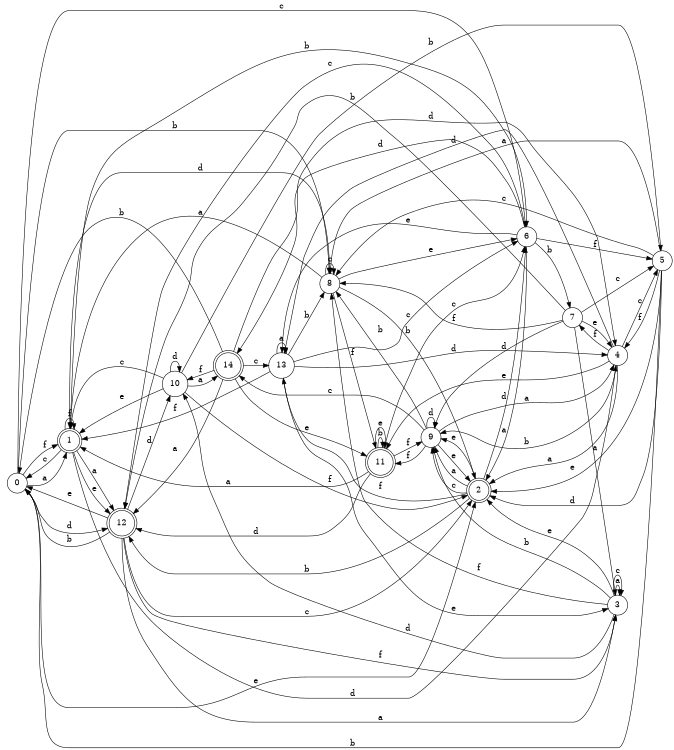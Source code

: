 digraph n12_3 {
__start0 [label="" shape="none"];

rankdir=LR;
size="8,5";

s0 [style="filled", color="black", fillcolor="white" shape="circle", label="0"];
s1 [style="rounded,filled", color="black", fillcolor="white" shape="doublecircle", label="1"];
s2 [style="rounded,filled", color="black", fillcolor="white" shape="doublecircle", label="2"];
s3 [style="filled", color="black", fillcolor="white" shape="circle", label="3"];
s4 [style="filled", color="black", fillcolor="white" shape="circle", label="4"];
s5 [style="filled", color="black", fillcolor="white" shape="circle", label="5"];
s6 [style="filled", color="black", fillcolor="white" shape="circle", label="6"];
s7 [style="filled", color="black", fillcolor="white" shape="circle", label="7"];
s8 [style="filled", color="black", fillcolor="white" shape="circle", label="8"];
s9 [style="filled", color="black", fillcolor="white" shape="circle", label="9"];
s10 [style="filled", color="black", fillcolor="white" shape="circle", label="10"];
s11 [style="rounded,filled", color="black", fillcolor="white" shape="doublecircle", label="11"];
s12 [style="rounded,filled", color="black", fillcolor="white" shape="doublecircle", label="12"];
s13 [style="filled", color="black", fillcolor="white" shape="circle", label="13"];
s14 [style="rounded,filled", color="black", fillcolor="white" shape="doublecircle", label="14"];
s0 -> s1 [label="a"];
s0 -> s8 [label="b"];
s0 -> s6 [label="c"];
s0 -> s12 [label="d"];
s0 -> s2 [label="e"];
s0 -> s1 [label="f"];
s1 -> s12 [label="a"];
s1 -> s6 [label="b"];
s1 -> s0 [label="c"];
s1 -> s4 [label="d"];
s1 -> s12 [label="e"];
s1 -> s1 [label="f"];
s2 -> s9 [label="a"];
s2 -> s12 [label="b"];
s2 -> s9 [label="c"];
s2 -> s6 [label="d"];
s2 -> s9 [label="e"];
s2 -> s13 [label="f"];
s3 -> s3 [label="a"];
s3 -> s9 [label="b"];
s3 -> s3 [label="c"];
s3 -> s10 [label="d"];
s3 -> s2 [label="e"];
s3 -> s8 [label="f"];
s4 -> s2 [label="a"];
s4 -> s9 [label="b"];
s4 -> s5 [label="c"];
s4 -> s13 [label="d"];
s4 -> s11 [label="e"];
s4 -> s7 [label="f"];
s5 -> s8 [label="a"];
s5 -> s0 [label="b"];
s5 -> s8 [label="c"];
s5 -> s2 [label="d"];
s5 -> s2 [label="e"];
s5 -> s4 [label="f"];
s6 -> s2 [label="a"];
s6 -> s7 [label="b"];
s6 -> s12 [label="c"];
s6 -> s14 [label="d"];
s6 -> s13 [label="e"];
s6 -> s5 [label="f"];
s7 -> s3 [label="a"];
s7 -> s12 [label="b"];
s7 -> s5 [label="c"];
s7 -> s9 [label="d"];
s7 -> s4 [label="e"];
s7 -> s8 [label="f"];
s8 -> s1 [label="a"];
s8 -> s2 [label="b"];
s8 -> s8 [label="c"];
s8 -> s1 [label="d"];
s8 -> s6 [label="e"];
s8 -> s11 [label="f"];
s9 -> s4 [label="a"];
s9 -> s8 [label="b"];
s9 -> s14 [label="c"];
s9 -> s9 [label="d"];
s9 -> s2 [label="e"];
s9 -> s11 [label="f"];
s10 -> s14 [label="a"];
s10 -> s5 [label="b"];
s10 -> s1 [label="c"];
s10 -> s10 [label="d"];
s10 -> s1 [label="e"];
s10 -> s2 [label="f"];
s11 -> s1 [label="a"];
s11 -> s11 [label="b"];
s11 -> s6 [label="c"];
s11 -> s12 [label="d"];
s11 -> s11 [label="e"];
s11 -> s9 [label="f"];
s12 -> s3 [label="a"];
s12 -> s0 [label="b"];
s12 -> s2 [label="c"];
s12 -> s10 [label="d"];
s12 -> s0 [label="e"];
s12 -> s3 [label="f"];
s13 -> s13 [label="a"];
s13 -> s8 [label="b"];
s13 -> s6 [label="c"];
s13 -> s4 [label="d"];
s13 -> s3 [label="e"];
s13 -> s1 [label="f"];
s14 -> s12 [label="a"];
s14 -> s0 [label="b"];
s14 -> s13 [label="c"];
s14 -> s4 [label="d"];
s14 -> s11 [label="e"];
s14 -> s10 [label="f"];

}